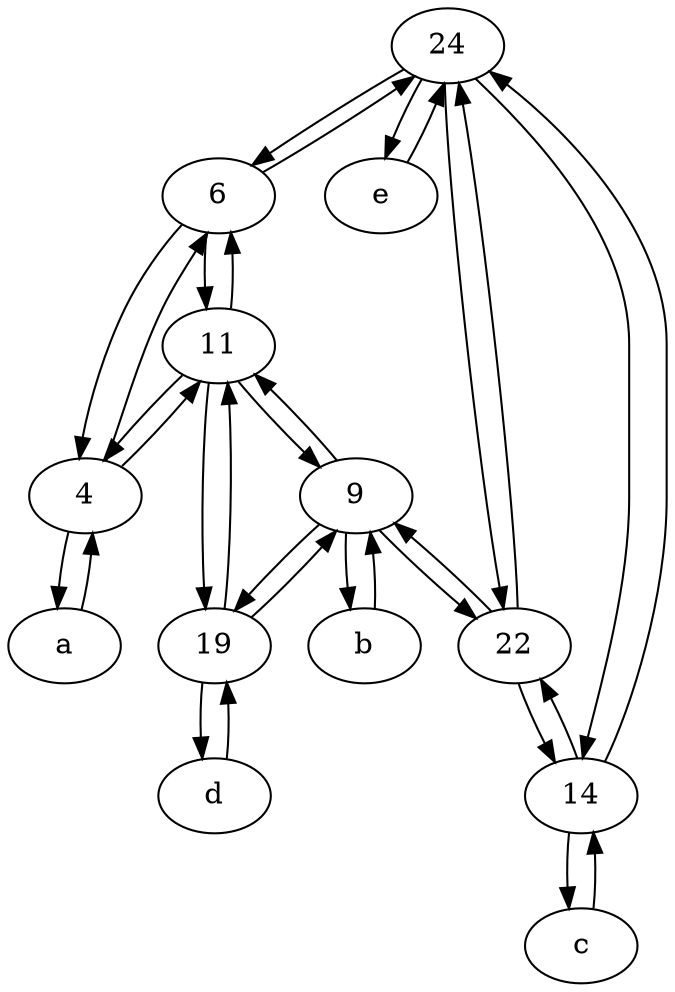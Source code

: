 digraph  {
	24;
	4;
	6;
	b [pos="50,20!"];
	e [pos="30,50!"];
	a [pos="40,10!"];
	14;
	c [pos="20,10!"];
	19;
	d [pos="20,30!"];
	22;
	11;
	9;
	14 -> 22;
	6 -> 11;
	4 -> 11;
	9 -> 19;
	14 -> 24;
	24 -> 6;
	a -> 4;
	b -> 9;
	4 -> a;
	4 -> 6;
	11 -> 9;
	22 -> 24;
	22 -> 14;
	c -> 14;
	24 -> 14;
	9 -> 22;
	6 -> 4;
	e -> 24;
	24 -> 22;
	d -> 19;
	9 -> 11;
	11 -> 19;
	9 -> b;
	22 -> 9;
	24 -> e;
	19 -> 11;
	19 -> 9;
	14 -> c;
	11 -> 4;
	19 -> d;
	11 -> 6;
	6 -> 24;

	}